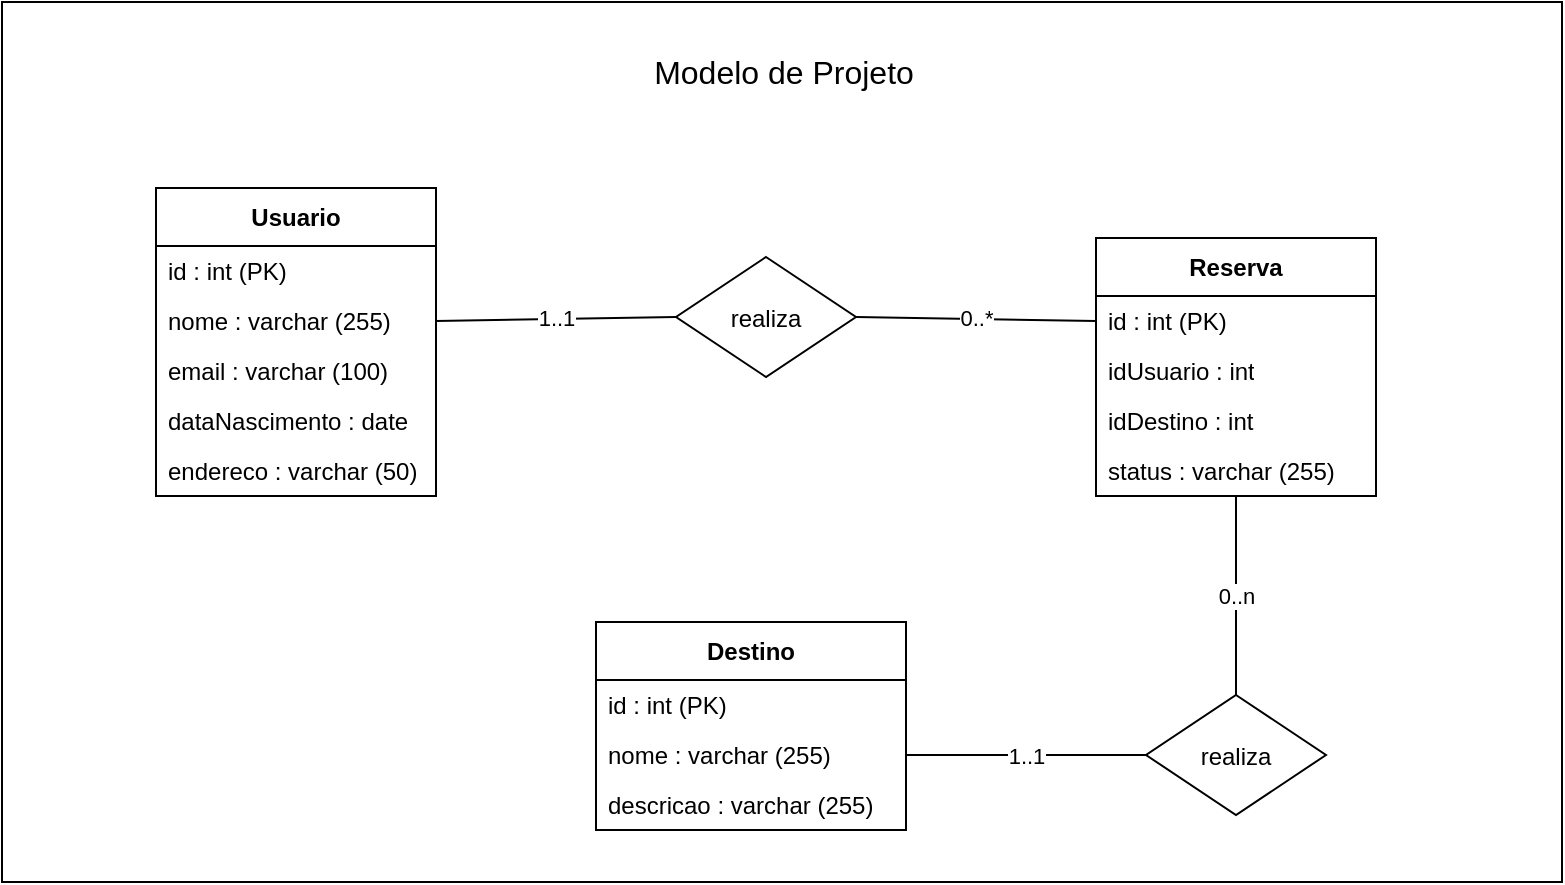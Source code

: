 <mxfile version="24.2.5" type="device">
  <diagram name="Página-1" id="ZSfu2c_K73suW0C_EDBH">
    <mxGraphModel dx="978" dy="566" grid="1" gridSize="10" guides="1" tooltips="1" connect="1" arrows="1" fold="1" page="1" pageScale="1" pageWidth="827" pageHeight="1169" math="0" shadow="0">
      <root>
        <mxCell id="0" />
        <mxCell id="1" parent="0" />
        <mxCell id="fx9LDa53fliMMP2jIpzW-23" value="" style="rounded=0;whiteSpace=wrap;html=1;" vertex="1" parent="1">
          <mxGeometry x="23" y="70" width="780" height="440" as="geometry" />
        </mxCell>
        <mxCell id="fx9LDa53fliMMP2jIpzW-1" value="Usuario" style="swimlane;fontStyle=1;align=center;verticalAlign=middle;childLayout=stackLayout;horizontal=1;startSize=29;horizontalStack=0;resizeParent=1;resizeParentMax=0;resizeLast=0;collapsible=0;marginBottom=0;html=1;whiteSpace=wrap;" vertex="1" parent="1">
          <mxGeometry x="100" y="163" width="140" height="154" as="geometry" />
        </mxCell>
        <mxCell id="fx9LDa53fliMMP2jIpzW-2" value="id : int (PK)" style="text;html=1;strokeColor=none;fillColor=none;align=left;verticalAlign=middle;spacingLeft=4;spacingRight=4;overflow=hidden;rotatable=0;points=[[0,0.5],[1,0.5]];portConstraint=eastwest;whiteSpace=wrap;" vertex="1" parent="fx9LDa53fliMMP2jIpzW-1">
          <mxGeometry y="29" width="140" height="25" as="geometry" />
        </mxCell>
        <mxCell id="fx9LDa53fliMMP2jIpzW-3" value="nome : varchar (255)" style="text;html=1;strokeColor=none;fillColor=none;align=left;verticalAlign=middle;spacingLeft=4;spacingRight=4;overflow=hidden;rotatable=0;points=[[0,0.5],[1,0.5]];portConstraint=eastwest;whiteSpace=wrap;" vertex="1" parent="fx9LDa53fliMMP2jIpzW-1">
          <mxGeometry y="54" width="140" height="25" as="geometry" />
        </mxCell>
        <mxCell id="fx9LDa53fliMMP2jIpzW-25" value="email : varchar (100)" style="text;html=1;strokeColor=none;fillColor=none;align=left;verticalAlign=middle;spacingLeft=4;spacingRight=4;overflow=hidden;rotatable=0;points=[[0,0.5],[1,0.5]];portConstraint=eastwest;whiteSpace=wrap;" vertex="1" parent="fx9LDa53fliMMP2jIpzW-1">
          <mxGeometry y="79" width="140" height="25" as="geometry" />
        </mxCell>
        <mxCell id="fx9LDa53fliMMP2jIpzW-4" value="dataNascimento : date" style="text;html=1;strokeColor=none;fillColor=none;align=left;verticalAlign=middle;spacingLeft=4;spacingRight=4;overflow=hidden;rotatable=0;points=[[0,0.5],[1,0.5]];portConstraint=eastwest;whiteSpace=wrap;" vertex="1" parent="fx9LDa53fliMMP2jIpzW-1">
          <mxGeometry y="104" width="140" height="25" as="geometry" />
        </mxCell>
        <mxCell id="fx9LDa53fliMMP2jIpzW-5" value="endereco : varchar (50)" style="text;html=1;strokeColor=none;fillColor=none;align=left;verticalAlign=middle;spacingLeft=4;spacingRight=4;overflow=hidden;rotatable=0;points=[[0,0.5],[1,0.5]];portConstraint=eastwest;whiteSpace=wrap;" vertex="1" parent="fx9LDa53fliMMP2jIpzW-1">
          <mxGeometry y="129" width="140" height="25" as="geometry" />
        </mxCell>
        <mxCell id="fx9LDa53fliMMP2jIpzW-6" value="Destino" style="swimlane;fontStyle=1;align=center;verticalAlign=middle;childLayout=stackLayout;horizontal=1;startSize=29;horizontalStack=0;resizeParent=1;resizeParentMax=0;resizeLast=0;collapsible=0;marginBottom=0;html=1;whiteSpace=wrap;" vertex="1" parent="1">
          <mxGeometry x="320" y="380" width="155" height="104" as="geometry" />
        </mxCell>
        <mxCell id="fx9LDa53fliMMP2jIpzW-7" value="id : int (PK)" style="text;html=1;strokeColor=none;fillColor=none;align=left;verticalAlign=middle;spacingLeft=4;spacingRight=4;overflow=hidden;rotatable=0;points=[[0,0.5],[1,0.5]];portConstraint=eastwest;whiteSpace=wrap;" vertex="1" parent="fx9LDa53fliMMP2jIpzW-6">
          <mxGeometry y="29" width="155" height="25" as="geometry" />
        </mxCell>
        <mxCell id="fx9LDa53fliMMP2jIpzW-8" value="nome : varchar (255)" style="text;html=1;strokeColor=none;fillColor=none;align=left;verticalAlign=middle;spacingLeft=4;spacingRight=4;overflow=hidden;rotatable=0;points=[[0,0.5],[1,0.5]];portConstraint=eastwest;whiteSpace=wrap;" vertex="1" parent="fx9LDa53fliMMP2jIpzW-6">
          <mxGeometry y="54" width="155" height="25" as="geometry" />
        </mxCell>
        <mxCell id="fx9LDa53fliMMP2jIpzW-9" value="descricao : varchar (255)" style="text;html=1;strokeColor=none;fillColor=none;align=left;verticalAlign=middle;spacingLeft=4;spacingRight=4;overflow=hidden;rotatable=0;points=[[0,0.5],[1,0.5]];portConstraint=eastwest;whiteSpace=wrap;" vertex="1" parent="fx9LDa53fliMMP2jIpzW-6">
          <mxGeometry y="79" width="155" height="25" as="geometry" />
        </mxCell>
        <mxCell id="fx9LDa53fliMMP2jIpzW-11" value="Reserva" style="swimlane;fontStyle=1;align=center;verticalAlign=middle;childLayout=stackLayout;horizontal=1;startSize=29;horizontalStack=0;resizeParent=1;resizeParentMax=0;resizeLast=0;collapsible=0;marginBottom=0;html=1;whiteSpace=wrap;" vertex="1" parent="1">
          <mxGeometry x="570" y="188" width="140" height="129" as="geometry" />
        </mxCell>
        <mxCell id="fx9LDa53fliMMP2jIpzW-12" value="id : int (PK)" style="text;html=1;strokeColor=none;fillColor=none;align=left;verticalAlign=middle;spacingLeft=4;spacingRight=4;overflow=hidden;rotatable=0;points=[[0,0.5],[1,0.5]];portConstraint=eastwest;whiteSpace=wrap;" vertex="1" parent="fx9LDa53fliMMP2jIpzW-11">
          <mxGeometry y="29" width="140" height="25" as="geometry" />
        </mxCell>
        <mxCell id="fx9LDa53fliMMP2jIpzW-13" value="idUsuario : int" style="text;html=1;strokeColor=none;fillColor=none;align=left;verticalAlign=middle;spacingLeft=4;spacingRight=4;overflow=hidden;rotatable=0;points=[[0,0.5],[1,0.5]];portConstraint=eastwest;whiteSpace=wrap;" vertex="1" parent="fx9LDa53fliMMP2jIpzW-11">
          <mxGeometry y="54" width="140" height="25" as="geometry" />
        </mxCell>
        <mxCell id="fx9LDa53fliMMP2jIpzW-14" value="idDestino : int" style="text;html=1;strokeColor=none;fillColor=none;align=left;verticalAlign=middle;spacingLeft=4;spacingRight=4;overflow=hidden;rotatable=0;points=[[0,0.5],[1,0.5]];portConstraint=eastwest;whiteSpace=wrap;" vertex="1" parent="fx9LDa53fliMMP2jIpzW-11">
          <mxGeometry y="79" width="140" height="25" as="geometry" />
        </mxCell>
        <mxCell id="fx9LDa53fliMMP2jIpzW-26" value="status : varchar (255)" style="text;html=1;strokeColor=none;fillColor=none;align=left;verticalAlign=middle;spacingLeft=4;spacingRight=4;overflow=hidden;rotatable=0;points=[[0,0.5],[1,0.5]];portConstraint=eastwest;whiteSpace=wrap;" vertex="1" parent="fx9LDa53fliMMP2jIpzW-11">
          <mxGeometry y="104" width="140" height="25" as="geometry" />
        </mxCell>
        <mxCell id="fx9LDa53fliMMP2jIpzW-15" value="realiza" style="rhombus;" vertex="1" parent="1">
          <mxGeometry x="360" y="197.5" width="90" height="60" as="geometry" />
        </mxCell>
        <mxCell id="fx9LDa53fliMMP2jIpzW-16" value="1..1" style="endArrow=none;html=1;rounded=0;entryX=1;entryY=0.5;entryDx=0;entryDy=0;exitX=0;exitY=0.5;exitDx=0;exitDy=0;" edge="1" parent="1" source="fx9LDa53fliMMP2jIpzW-15" target="fx9LDa53fliMMP2jIpzW-3">
          <mxGeometry width="50" height="50" relative="1" as="geometry">
            <mxPoint x="450" y="390" as="sourcePoint" />
            <mxPoint x="500" y="340" as="targetPoint" />
          </mxGeometry>
        </mxCell>
        <mxCell id="fx9LDa53fliMMP2jIpzW-17" value="0..*" style="endArrow=none;html=1;rounded=0;exitX=1;exitY=0.5;exitDx=0;exitDy=0;entryX=0;entryY=0.5;entryDx=0;entryDy=0;" edge="1" parent="1" source="fx9LDa53fliMMP2jIpzW-15" target="fx9LDa53fliMMP2jIpzW-12">
          <mxGeometry width="50" height="50" relative="1" as="geometry">
            <mxPoint x="370" y="238" as="sourcePoint" />
            <mxPoint x="550" y="230" as="targetPoint" />
          </mxGeometry>
        </mxCell>
        <mxCell id="fx9LDa53fliMMP2jIpzW-19" value="realiza" style="rhombus;" vertex="1" parent="1">
          <mxGeometry x="595" y="416.5" width="90" height="60" as="geometry" />
        </mxCell>
        <mxCell id="fx9LDa53fliMMP2jIpzW-20" value="1..1" style="endArrow=none;html=1;rounded=0;exitX=1;exitY=0.5;exitDx=0;exitDy=0;entryX=0;entryY=0.5;entryDx=0;entryDy=0;" edge="1" parent="1" source="fx9LDa53fliMMP2jIpzW-8" target="fx9LDa53fliMMP2jIpzW-19">
          <mxGeometry width="50" height="50" relative="1" as="geometry">
            <mxPoint x="500" y="370" as="sourcePoint" />
            <mxPoint x="620" y="372" as="targetPoint" />
          </mxGeometry>
        </mxCell>
        <mxCell id="fx9LDa53fliMMP2jIpzW-21" value="0..n" style="endArrow=none;html=1;rounded=0;exitX=0.5;exitY=0;exitDx=0;exitDy=0;entryX=0.5;entryY=1;entryDx=0;entryDy=0;" edge="1" parent="1" source="fx9LDa53fliMMP2jIpzW-19" target="fx9LDa53fliMMP2jIpzW-11">
          <mxGeometry width="50" height="50" relative="1" as="geometry">
            <mxPoint x="560" y="347" as="sourcePoint" />
            <mxPoint x="680" y="330" as="targetPoint" />
          </mxGeometry>
        </mxCell>
        <mxCell id="fx9LDa53fliMMP2jIpzW-24" value="Modelo de Projeto" style="text;html=1;align=center;verticalAlign=middle;whiteSpace=wrap;rounded=0;fontSize=16;" vertex="1" parent="1">
          <mxGeometry x="229" y="90" width="370" height="30" as="geometry" />
        </mxCell>
      </root>
    </mxGraphModel>
  </diagram>
</mxfile>
